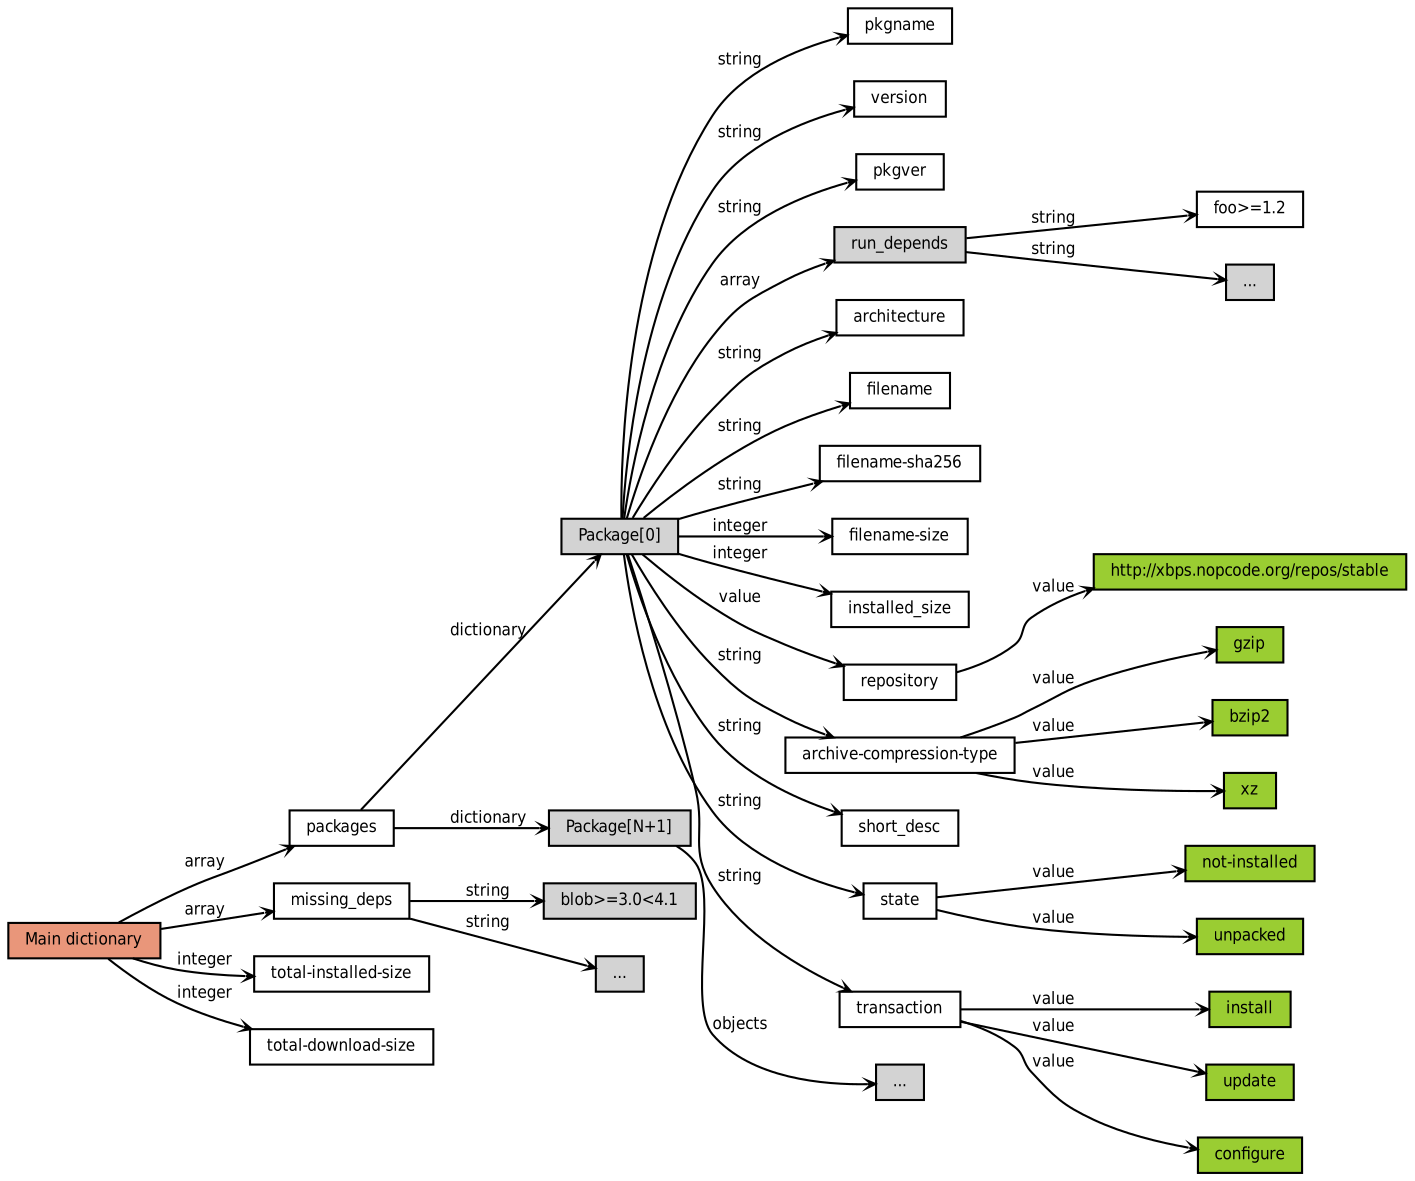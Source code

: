 digraph transaction_dictionary {
	graph [rankdir=LR,ranksep=".1"];
	edge [arrowhead="vee",arrowsize="0.40",fontname="DejaVuSansCondensed",fontsize="8"];
	node [shape=box,fontname="DejaVuSansCondensed",fontsize="8",height=".1",width=".1"];
	main -> packages [label="array"];
	main -> missing_deps [label="array"];
	missing_deps -> mdep1 [label="string"];
	missing_deps -> mdep2 [label="string"];
	mdep1 [style=filled,label="blob>=3.0<4.1"];
	mdep2 [style=filled,label="..."];
	main -> totalsize [label="integer"];
	main -> totaldlsize [label="integer"];
	main [style=filled,fillcolor="darksalmon",label="Main dictionary"];
	totalsize [label="total-installed-size"];
	totaldlsize [label="total-download-size"];
	packages -> dictionary [label="dictionary"];
	packages -> dictionary2 [label="dictionary"];
	dictionary [style=filled,label="Package[0]"];
	dictionary2 [style=filled,label="Package[N+1]"];
	dictionary2 -> dict2_objs [label="objects"];
	dict2_objs [style=filled,label="..."];
	dictionary -> pkgname [label="string"];
	dictionary -> version [label="string"];
	dictionary -> pkgver [label="string"];
	dictionary -> run_depends [label="array"];
	run_depends [style=filled];
	run_depends -> rundep1_string [label="string"];
	run_depends -> rundep2_string [label="string"];
	rundep1_string [label="foo>=1.2"];
	rundep2_string [style=filled,label="..."];
	dictionary -> architecture [label="string"];
	dictionary -> filename [label="string"];
	dictionary -> fnamesha256 [label="string"];
	fnamesha256 [label="filename-sha256"];
	dictionary -> fnamesize [label="integer"];
	fnamesize [label="filename-size"];
	dictionary -> instsize [label="integer"];
	instsize [label="installed_size"];
	dictionary -> repository [label="value"];
	repository -> repoval [label="value"];
	repoval [style=filled,fillcolor="yellowgreen",label="http://xbps.nopcode.org/repos/stable"];
	dictionary -> archive_comptype [label="string"];
	archive_comptype [label="archive-compression-type"];
	archive_comptype -> comptype_gz [label="value"];
	archive_comptype -> comptype_bz [label="value"];
	archive_comptype -> comptype_xz [label="value"];
	comptype_gz [style=filled,fillcolor="yellowgreen",label="gzip"];
	comptype_bz [style=filled,fillcolor="yellowgreen",label="bzip2"];
	comptype_xz [style=filled,fillcolor="yellowgreen",label="xz"];
	dictionary -> short_desc [label="string"];
	dictionary -> state [label="string"];
	state -> state_notinst [label="value"];
	state -> state_unpacked [label="value"];
	state_notinst [style=filled,fillcolor="yellowgreen",label="not-installed"];
	state_unpacked [style=filled,fillcolor="yellowgreen",label="unpacked"];
	dictionary -> trans_action [label="string"];
	trans_action [label="transaction"];
	trans_action -> tract_inst [label="value"];
	trans_action -> tract_up [label="value"];
	trans_action -> tract_cf [label="value"];
	tract_inst [style=filled,fillcolor="yellowgreen",label="install"];
	tract_up [style=filled,fillcolor="yellowgreen",label="update"];
	tract_cf [style=filled,fillcolor="yellowgreen",label="configure"];
}
